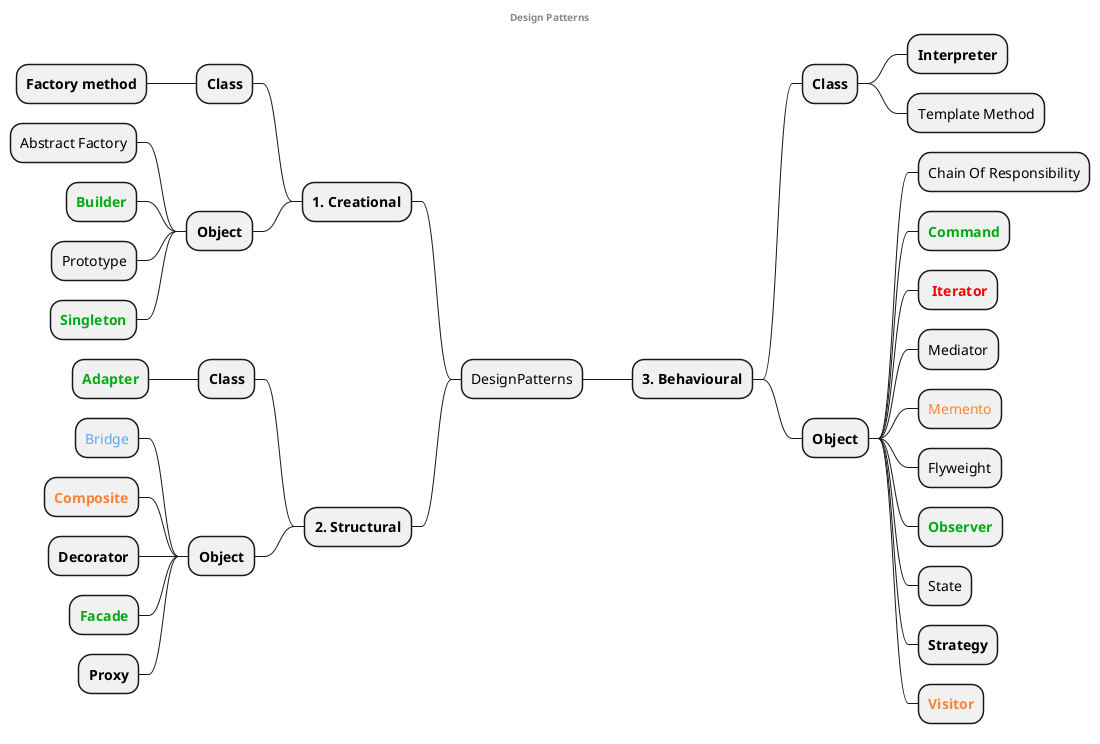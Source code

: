 @startmindmap

center header <b>Design Patterns</b>

* DesignPatterns

left side
** <b>1. Creational</b>
*** <b>Class</b>
**** <b>Factory method</b>
*** <b>Object</b>
**** Abstract Factory
**** <b><font color="#00AA13">Builder</b>
**** Prototype
**** <b><font color="#00AA13">Singleton</b>


** <b>2. Structural</b>
*** <b>Class</b>
**** <b><font color="#00AA13">Adapter</b>
*** <b>Object</b>
**** <font color="#5BA7FF">Bridge
**** <b><font color="#FC8338">Composite</b>
**** <b>Decorator</b>
**** <b><font color="#00AA13">Facade</b>
**** <b>Proxy</b>

right side
** <b>3. Behavioural</b>

*** <b>Class</b>
**** <b>Interpreter</b>
**** Template Method

*** <b>Object</b>
**** Chain Of Responsibility
**** <b><font color="#00AA13">Command</b>
**** <b><font color="red"> Iterator</b>
**** Mediator
**** <font color="#FC8338">Memento
**** Flyweight
**** <b><font color="#00AA13">Observer</b>
**** State
**** <b>Strategy</b>
**** <b><font color="#FC8338">Visitor</b>

@endmindmap